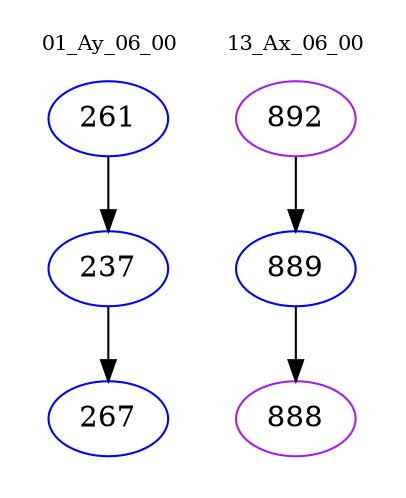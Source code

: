 digraph{
subgraph cluster_0 {
color = white
label = "01_Ay_06_00";
fontsize=10;
T0_261 [label="261", color="blue"]
T0_261 -> T0_237 [color="black"]
T0_237 [label="237", color="blue"]
T0_237 -> T0_267 [color="black"]
T0_267 [label="267", color="blue"]
}
subgraph cluster_1 {
color = white
label = "13_Ax_06_00";
fontsize=10;
T1_892 [label="892", color="purple"]
T1_892 -> T1_889 [color="black"]
T1_889 [label="889", color="blue"]
T1_889 -> T1_888 [color="black"]
T1_888 [label="888", color="purple"]
}
}
